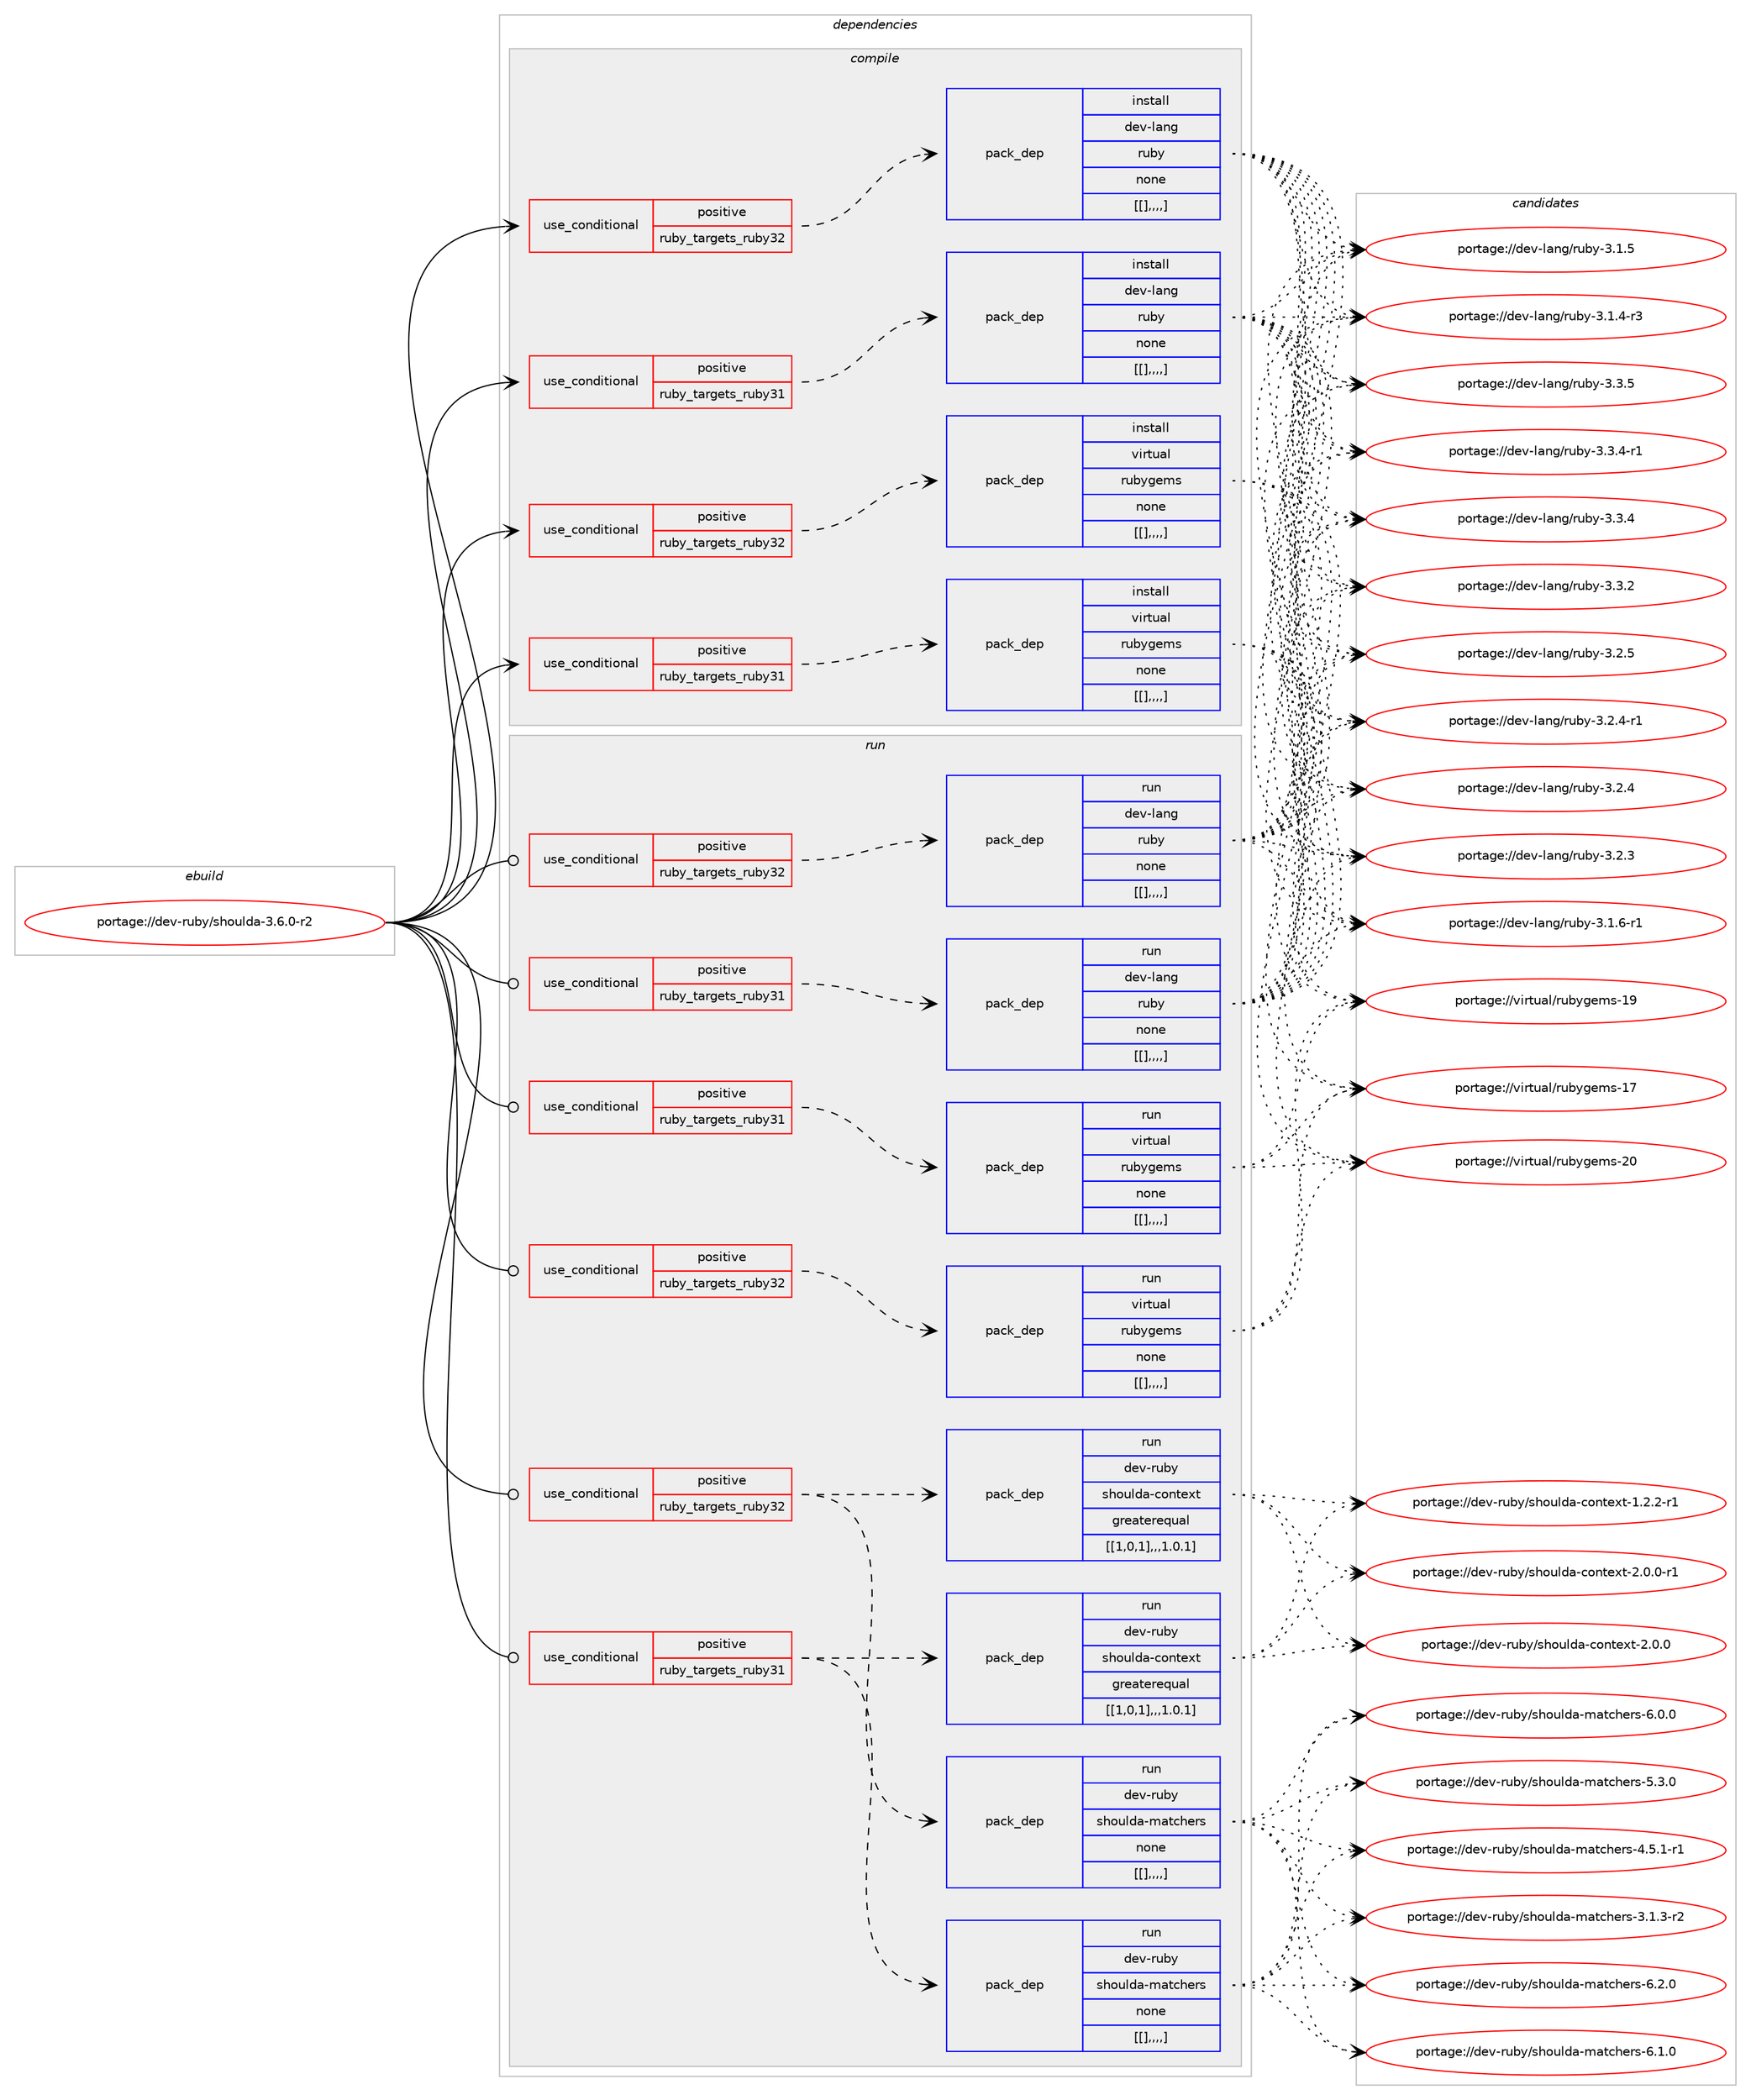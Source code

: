 digraph prolog {

# *************
# Graph options
# *************

newrank=true;
concentrate=true;
compound=true;
graph [rankdir=LR,fontname=Helvetica,fontsize=10,ranksep=1.5];#, ranksep=2.5, nodesep=0.2];
edge  [arrowhead=vee];
node  [fontname=Helvetica,fontsize=10];

# **********
# The ebuild
# **********

subgraph cluster_leftcol {
color=gray;
label=<<i>ebuild</i>>;
id [label="portage://dev-ruby/shoulda-3.6.0-r2", color=red, width=4, href="../dev-ruby/shoulda-3.6.0-r2.svg"];
}

# ****************
# The dependencies
# ****************

subgraph cluster_midcol {
color=gray;
label=<<i>dependencies</i>>;
subgraph cluster_compile {
fillcolor="#eeeeee";
style=filled;
label=<<i>compile</i>>;
subgraph cond58123 {
dependency206564 [label=<<TABLE BORDER="0" CELLBORDER="1" CELLSPACING="0" CELLPADDING="4"><TR><TD ROWSPAN="3" CELLPADDING="10">use_conditional</TD></TR><TR><TD>positive</TD></TR><TR><TD>ruby_targets_ruby31</TD></TR></TABLE>>, shape=none, color=red];
subgraph pack147061 {
dependency206565 [label=<<TABLE BORDER="0" CELLBORDER="1" CELLSPACING="0" CELLPADDING="4" WIDTH="220"><TR><TD ROWSPAN="6" CELLPADDING="30">pack_dep</TD></TR><TR><TD WIDTH="110">install</TD></TR><TR><TD>dev-lang</TD></TR><TR><TD>ruby</TD></TR><TR><TD>none</TD></TR><TR><TD>[[],,,,]</TD></TR></TABLE>>, shape=none, color=blue];
}
dependency206564:e -> dependency206565:w [weight=20,style="dashed",arrowhead="vee"];
}
id:e -> dependency206564:w [weight=20,style="solid",arrowhead="vee"];
subgraph cond58124 {
dependency206566 [label=<<TABLE BORDER="0" CELLBORDER="1" CELLSPACING="0" CELLPADDING="4"><TR><TD ROWSPAN="3" CELLPADDING="10">use_conditional</TD></TR><TR><TD>positive</TD></TR><TR><TD>ruby_targets_ruby31</TD></TR></TABLE>>, shape=none, color=red];
subgraph pack147062 {
dependency206567 [label=<<TABLE BORDER="0" CELLBORDER="1" CELLSPACING="0" CELLPADDING="4" WIDTH="220"><TR><TD ROWSPAN="6" CELLPADDING="30">pack_dep</TD></TR><TR><TD WIDTH="110">install</TD></TR><TR><TD>virtual</TD></TR><TR><TD>rubygems</TD></TR><TR><TD>none</TD></TR><TR><TD>[[],,,,]</TD></TR></TABLE>>, shape=none, color=blue];
}
dependency206566:e -> dependency206567:w [weight=20,style="dashed",arrowhead="vee"];
}
id:e -> dependency206566:w [weight=20,style="solid",arrowhead="vee"];
subgraph cond58125 {
dependency206568 [label=<<TABLE BORDER="0" CELLBORDER="1" CELLSPACING="0" CELLPADDING="4"><TR><TD ROWSPAN="3" CELLPADDING="10">use_conditional</TD></TR><TR><TD>positive</TD></TR><TR><TD>ruby_targets_ruby32</TD></TR></TABLE>>, shape=none, color=red];
subgraph pack147063 {
dependency206569 [label=<<TABLE BORDER="0" CELLBORDER="1" CELLSPACING="0" CELLPADDING="4" WIDTH="220"><TR><TD ROWSPAN="6" CELLPADDING="30">pack_dep</TD></TR><TR><TD WIDTH="110">install</TD></TR><TR><TD>dev-lang</TD></TR><TR><TD>ruby</TD></TR><TR><TD>none</TD></TR><TR><TD>[[],,,,]</TD></TR></TABLE>>, shape=none, color=blue];
}
dependency206568:e -> dependency206569:w [weight=20,style="dashed",arrowhead="vee"];
}
id:e -> dependency206568:w [weight=20,style="solid",arrowhead="vee"];
subgraph cond58126 {
dependency206570 [label=<<TABLE BORDER="0" CELLBORDER="1" CELLSPACING="0" CELLPADDING="4"><TR><TD ROWSPAN="3" CELLPADDING="10">use_conditional</TD></TR><TR><TD>positive</TD></TR><TR><TD>ruby_targets_ruby32</TD></TR></TABLE>>, shape=none, color=red];
subgraph pack147064 {
dependency206571 [label=<<TABLE BORDER="0" CELLBORDER="1" CELLSPACING="0" CELLPADDING="4" WIDTH="220"><TR><TD ROWSPAN="6" CELLPADDING="30">pack_dep</TD></TR><TR><TD WIDTH="110">install</TD></TR><TR><TD>virtual</TD></TR><TR><TD>rubygems</TD></TR><TR><TD>none</TD></TR><TR><TD>[[],,,,]</TD></TR></TABLE>>, shape=none, color=blue];
}
dependency206570:e -> dependency206571:w [weight=20,style="dashed",arrowhead="vee"];
}
id:e -> dependency206570:w [weight=20,style="solid",arrowhead="vee"];
}
subgraph cluster_compileandrun {
fillcolor="#eeeeee";
style=filled;
label=<<i>compile and run</i>>;
}
subgraph cluster_run {
fillcolor="#eeeeee";
style=filled;
label=<<i>run</i>>;
subgraph cond58127 {
dependency206572 [label=<<TABLE BORDER="0" CELLBORDER="1" CELLSPACING="0" CELLPADDING="4"><TR><TD ROWSPAN="3" CELLPADDING="10">use_conditional</TD></TR><TR><TD>positive</TD></TR><TR><TD>ruby_targets_ruby31</TD></TR></TABLE>>, shape=none, color=red];
subgraph pack147065 {
dependency206573 [label=<<TABLE BORDER="0" CELLBORDER="1" CELLSPACING="0" CELLPADDING="4" WIDTH="220"><TR><TD ROWSPAN="6" CELLPADDING="30">pack_dep</TD></TR><TR><TD WIDTH="110">run</TD></TR><TR><TD>dev-lang</TD></TR><TR><TD>ruby</TD></TR><TR><TD>none</TD></TR><TR><TD>[[],,,,]</TD></TR></TABLE>>, shape=none, color=blue];
}
dependency206572:e -> dependency206573:w [weight=20,style="dashed",arrowhead="vee"];
}
id:e -> dependency206572:w [weight=20,style="solid",arrowhead="odot"];
subgraph cond58128 {
dependency206574 [label=<<TABLE BORDER="0" CELLBORDER="1" CELLSPACING="0" CELLPADDING="4"><TR><TD ROWSPAN="3" CELLPADDING="10">use_conditional</TD></TR><TR><TD>positive</TD></TR><TR><TD>ruby_targets_ruby31</TD></TR></TABLE>>, shape=none, color=red];
subgraph pack147066 {
dependency206575 [label=<<TABLE BORDER="0" CELLBORDER="1" CELLSPACING="0" CELLPADDING="4" WIDTH="220"><TR><TD ROWSPAN="6" CELLPADDING="30">pack_dep</TD></TR><TR><TD WIDTH="110">run</TD></TR><TR><TD>dev-ruby</TD></TR><TR><TD>shoulda-context</TD></TR><TR><TD>greaterequal</TD></TR><TR><TD>[[1,0,1],,,1.0.1]</TD></TR></TABLE>>, shape=none, color=blue];
}
dependency206574:e -> dependency206575:w [weight=20,style="dashed",arrowhead="vee"];
subgraph pack147067 {
dependency206576 [label=<<TABLE BORDER="0" CELLBORDER="1" CELLSPACING="0" CELLPADDING="4" WIDTH="220"><TR><TD ROWSPAN="6" CELLPADDING="30">pack_dep</TD></TR><TR><TD WIDTH="110">run</TD></TR><TR><TD>dev-ruby</TD></TR><TR><TD>shoulda-matchers</TD></TR><TR><TD>none</TD></TR><TR><TD>[[],,,,]</TD></TR></TABLE>>, shape=none, color=blue];
}
dependency206574:e -> dependency206576:w [weight=20,style="dashed",arrowhead="vee"];
}
id:e -> dependency206574:w [weight=20,style="solid",arrowhead="odot"];
subgraph cond58129 {
dependency206577 [label=<<TABLE BORDER="0" CELLBORDER="1" CELLSPACING="0" CELLPADDING="4"><TR><TD ROWSPAN="3" CELLPADDING="10">use_conditional</TD></TR><TR><TD>positive</TD></TR><TR><TD>ruby_targets_ruby31</TD></TR></TABLE>>, shape=none, color=red];
subgraph pack147068 {
dependency206578 [label=<<TABLE BORDER="0" CELLBORDER="1" CELLSPACING="0" CELLPADDING="4" WIDTH="220"><TR><TD ROWSPAN="6" CELLPADDING="30">pack_dep</TD></TR><TR><TD WIDTH="110">run</TD></TR><TR><TD>virtual</TD></TR><TR><TD>rubygems</TD></TR><TR><TD>none</TD></TR><TR><TD>[[],,,,]</TD></TR></TABLE>>, shape=none, color=blue];
}
dependency206577:e -> dependency206578:w [weight=20,style="dashed",arrowhead="vee"];
}
id:e -> dependency206577:w [weight=20,style="solid",arrowhead="odot"];
subgraph cond58130 {
dependency206579 [label=<<TABLE BORDER="0" CELLBORDER="1" CELLSPACING="0" CELLPADDING="4"><TR><TD ROWSPAN="3" CELLPADDING="10">use_conditional</TD></TR><TR><TD>positive</TD></TR><TR><TD>ruby_targets_ruby32</TD></TR></TABLE>>, shape=none, color=red];
subgraph pack147069 {
dependency206580 [label=<<TABLE BORDER="0" CELLBORDER="1" CELLSPACING="0" CELLPADDING="4" WIDTH="220"><TR><TD ROWSPAN="6" CELLPADDING="30">pack_dep</TD></TR><TR><TD WIDTH="110">run</TD></TR><TR><TD>dev-lang</TD></TR><TR><TD>ruby</TD></TR><TR><TD>none</TD></TR><TR><TD>[[],,,,]</TD></TR></TABLE>>, shape=none, color=blue];
}
dependency206579:e -> dependency206580:w [weight=20,style="dashed",arrowhead="vee"];
}
id:e -> dependency206579:w [weight=20,style="solid",arrowhead="odot"];
subgraph cond58131 {
dependency206581 [label=<<TABLE BORDER="0" CELLBORDER="1" CELLSPACING="0" CELLPADDING="4"><TR><TD ROWSPAN="3" CELLPADDING="10">use_conditional</TD></TR><TR><TD>positive</TD></TR><TR><TD>ruby_targets_ruby32</TD></TR></TABLE>>, shape=none, color=red];
subgraph pack147070 {
dependency206582 [label=<<TABLE BORDER="0" CELLBORDER="1" CELLSPACING="0" CELLPADDING="4" WIDTH="220"><TR><TD ROWSPAN="6" CELLPADDING="30">pack_dep</TD></TR><TR><TD WIDTH="110">run</TD></TR><TR><TD>dev-ruby</TD></TR><TR><TD>shoulda-context</TD></TR><TR><TD>greaterequal</TD></TR><TR><TD>[[1,0,1],,,1.0.1]</TD></TR></TABLE>>, shape=none, color=blue];
}
dependency206581:e -> dependency206582:w [weight=20,style="dashed",arrowhead="vee"];
subgraph pack147071 {
dependency206583 [label=<<TABLE BORDER="0" CELLBORDER="1" CELLSPACING="0" CELLPADDING="4" WIDTH="220"><TR><TD ROWSPAN="6" CELLPADDING="30">pack_dep</TD></TR><TR><TD WIDTH="110">run</TD></TR><TR><TD>dev-ruby</TD></TR><TR><TD>shoulda-matchers</TD></TR><TR><TD>none</TD></TR><TR><TD>[[],,,,]</TD></TR></TABLE>>, shape=none, color=blue];
}
dependency206581:e -> dependency206583:w [weight=20,style="dashed",arrowhead="vee"];
}
id:e -> dependency206581:w [weight=20,style="solid",arrowhead="odot"];
subgraph cond58132 {
dependency206584 [label=<<TABLE BORDER="0" CELLBORDER="1" CELLSPACING="0" CELLPADDING="4"><TR><TD ROWSPAN="3" CELLPADDING="10">use_conditional</TD></TR><TR><TD>positive</TD></TR><TR><TD>ruby_targets_ruby32</TD></TR></TABLE>>, shape=none, color=red];
subgraph pack147072 {
dependency206585 [label=<<TABLE BORDER="0" CELLBORDER="1" CELLSPACING="0" CELLPADDING="4" WIDTH="220"><TR><TD ROWSPAN="6" CELLPADDING="30">pack_dep</TD></TR><TR><TD WIDTH="110">run</TD></TR><TR><TD>virtual</TD></TR><TR><TD>rubygems</TD></TR><TR><TD>none</TD></TR><TR><TD>[[],,,,]</TD></TR></TABLE>>, shape=none, color=blue];
}
dependency206584:e -> dependency206585:w [weight=20,style="dashed",arrowhead="vee"];
}
id:e -> dependency206584:w [weight=20,style="solid",arrowhead="odot"];
}
}

# **************
# The candidates
# **************

subgraph cluster_choices {
rank=same;
color=gray;
label=<<i>candidates</i>>;

subgraph choice147061 {
color=black;
nodesep=1;
choice10010111845108971101034711411798121455146514653 [label="portage://dev-lang/ruby-3.3.5", color=red, width=4,href="../dev-lang/ruby-3.3.5.svg"];
choice100101118451089711010347114117981214551465146524511449 [label="portage://dev-lang/ruby-3.3.4-r1", color=red, width=4,href="../dev-lang/ruby-3.3.4-r1.svg"];
choice10010111845108971101034711411798121455146514652 [label="portage://dev-lang/ruby-3.3.4", color=red, width=4,href="../dev-lang/ruby-3.3.4.svg"];
choice10010111845108971101034711411798121455146514650 [label="portage://dev-lang/ruby-3.3.2", color=red, width=4,href="../dev-lang/ruby-3.3.2.svg"];
choice10010111845108971101034711411798121455146504653 [label="portage://dev-lang/ruby-3.2.5", color=red, width=4,href="../dev-lang/ruby-3.2.5.svg"];
choice100101118451089711010347114117981214551465046524511449 [label="portage://dev-lang/ruby-3.2.4-r1", color=red, width=4,href="../dev-lang/ruby-3.2.4-r1.svg"];
choice10010111845108971101034711411798121455146504652 [label="portage://dev-lang/ruby-3.2.4", color=red, width=4,href="../dev-lang/ruby-3.2.4.svg"];
choice10010111845108971101034711411798121455146504651 [label="portage://dev-lang/ruby-3.2.3", color=red, width=4,href="../dev-lang/ruby-3.2.3.svg"];
choice100101118451089711010347114117981214551464946544511449 [label="portage://dev-lang/ruby-3.1.6-r1", color=red, width=4,href="../dev-lang/ruby-3.1.6-r1.svg"];
choice10010111845108971101034711411798121455146494653 [label="portage://dev-lang/ruby-3.1.5", color=red, width=4,href="../dev-lang/ruby-3.1.5.svg"];
choice100101118451089711010347114117981214551464946524511451 [label="portage://dev-lang/ruby-3.1.4-r3", color=red, width=4,href="../dev-lang/ruby-3.1.4-r3.svg"];
dependency206565:e -> choice10010111845108971101034711411798121455146514653:w [style=dotted,weight="100"];
dependency206565:e -> choice100101118451089711010347114117981214551465146524511449:w [style=dotted,weight="100"];
dependency206565:e -> choice10010111845108971101034711411798121455146514652:w [style=dotted,weight="100"];
dependency206565:e -> choice10010111845108971101034711411798121455146514650:w [style=dotted,weight="100"];
dependency206565:e -> choice10010111845108971101034711411798121455146504653:w [style=dotted,weight="100"];
dependency206565:e -> choice100101118451089711010347114117981214551465046524511449:w [style=dotted,weight="100"];
dependency206565:e -> choice10010111845108971101034711411798121455146504652:w [style=dotted,weight="100"];
dependency206565:e -> choice10010111845108971101034711411798121455146504651:w [style=dotted,weight="100"];
dependency206565:e -> choice100101118451089711010347114117981214551464946544511449:w [style=dotted,weight="100"];
dependency206565:e -> choice10010111845108971101034711411798121455146494653:w [style=dotted,weight="100"];
dependency206565:e -> choice100101118451089711010347114117981214551464946524511451:w [style=dotted,weight="100"];
}
subgraph choice147062 {
color=black;
nodesep=1;
choice118105114116117971084711411798121103101109115455048 [label="portage://virtual/rubygems-20", color=red, width=4,href="../virtual/rubygems-20.svg"];
choice118105114116117971084711411798121103101109115454957 [label="portage://virtual/rubygems-19", color=red, width=4,href="../virtual/rubygems-19.svg"];
choice118105114116117971084711411798121103101109115454955 [label="portage://virtual/rubygems-17", color=red, width=4,href="../virtual/rubygems-17.svg"];
dependency206567:e -> choice118105114116117971084711411798121103101109115455048:w [style=dotted,weight="100"];
dependency206567:e -> choice118105114116117971084711411798121103101109115454957:w [style=dotted,weight="100"];
dependency206567:e -> choice118105114116117971084711411798121103101109115454955:w [style=dotted,weight="100"];
}
subgraph choice147063 {
color=black;
nodesep=1;
choice10010111845108971101034711411798121455146514653 [label="portage://dev-lang/ruby-3.3.5", color=red, width=4,href="../dev-lang/ruby-3.3.5.svg"];
choice100101118451089711010347114117981214551465146524511449 [label="portage://dev-lang/ruby-3.3.4-r1", color=red, width=4,href="../dev-lang/ruby-3.3.4-r1.svg"];
choice10010111845108971101034711411798121455146514652 [label="portage://dev-lang/ruby-3.3.4", color=red, width=4,href="../dev-lang/ruby-3.3.4.svg"];
choice10010111845108971101034711411798121455146514650 [label="portage://dev-lang/ruby-3.3.2", color=red, width=4,href="../dev-lang/ruby-3.3.2.svg"];
choice10010111845108971101034711411798121455146504653 [label="portage://dev-lang/ruby-3.2.5", color=red, width=4,href="../dev-lang/ruby-3.2.5.svg"];
choice100101118451089711010347114117981214551465046524511449 [label="portage://dev-lang/ruby-3.2.4-r1", color=red, width=4,href="../dev-lang/ruby-3.2.4-r1.svg"];
choice10010111845108971101034711411798121455146504652 [label="portage://dev-lang/ruby-3.2.4", color=red, width=4,href="../dev-lang/ruby-3.2.4.svg"];
choice10010111845108971101034711411798121455146504651 [label="portage://dev-lang/ruby-3.2.3", color=red, width=4,href="../dev-lang/ruby-3.2.3.svg"];
choice100101118451089711010347114117981214551464946544511449 [label="portage://dev-lang/ruby-3.1.6-r1", color=red, width=4,href="../dev-lang/ruby-3.1.6-r1.svg"];
choice10010111845108971101034711411798121455146494653 [label="portage://dev-lang/ruby-3.1.5", color=red, width=4,href="../dev-lang/ruby-3.1.5.svg"];
choice100101118451089711010347114117981214551464946524511451 [label="portage://dev-lang/ruby-3.1.4-r3", color=red, width=4,href="../dev-lang/ruby-3.1.4-r3.svg"];
dependency206569:e -> choice10010111845108971101034711411798121455146514653:w [style=dotted,weight="100"];
dependency206569:e -> choice100101118451089711010347114117981214551465146524511449:w [style=dotted,weight="100"];
dependency206569:e -> choice10010111845108971101034711411798121455146514652:w [style=dotted,weight="100"];
dependency206569:e -> choice10010111845108971101034711411798121455146514650:w [style=dotted,weight="100"];
dependency206569:e -> choice10010111845108971101034711411798121455146504653:w [style=dotted,weight="100"];
dependency206569:e -> choice100101118451089711010347114117981214551465046524511449:w [style=dotted,weight="100"];
dependency206569:e -> choice10010111845108971101034711411798121455146504652:w [style=dotted,weight="100"];
dependency206569:e -> choice10010111845108971101034711411798121455146504651:w [style=dotted,weight="100"];
dependency206569:e -> choice100101118451089711010347114117981214551464946544511449:w [style=dotted,weight="100"];
dependency206569:e -> choice10010111845108971101034711411798121455146494653:w [style=dotted,weight="100"];
dependency206569:e -> choice100101118451089711010347114117981214551464946524511451:w [style=dotted,weight="100"];
}
subgraph choice147064 {
color=black;
nodesep=1;
choice118105114116117971084711411798121103101109115455048 [label="portage://virtual/rubygems-20", color=red, width=4,href="../virtual/rubygems-20.svg"];
choice118105114116117971084711411798121103101109115454957 [label="portage://virtual/rubygems-19", color=red, width=4,href="../virtual/rubygems-19.svg"];
choice118105114116117971084711411798121103101109115454955 [label="portage://virtual/rubygems-17", color=red, width=4,href="../virtual/rubygems-17.svg"];
dependency206571:e -> choice118105114116117971084711411798121103101109115455048:w [style=dotted,weight="100"];
dependency206571:e -> choice118105114116117971084711411798121103101109115454957:w [style=dotted,weight="100"];
dependency206571:e -> choice118105114116117971084711411798121103101109115454955:w [style=dotted,weight="100"];
}
subgraph choice147065 {
color=black;
nodesep=1;
choice10010111845108971101034711411798121455146514653 [label="portage://dev-lang/ruby-3.3.5", color=red, width=4,href="../dev-lang/ruby-3.3.5.svg"];
choice100101118451089711010347114117981214551465146524511449 [label="portage://dev-lang/ruby-3.3.4-r1", color=red, width=4,href="../dev-lang/ruby-3.3.4-r1.svg"];
choice10010111845108971101034711411798121455146514652 [label="portage://dev-lang/ruby-3.3.4", color=red, width=4,href="../dev-lang/ruby-3.3.4.svg"];
choice10010111845108971101034711411798121455146514650 [label="portage://dev-lang/ruby-3.3.2", color=red, width=4,href="../dev-lang/ruby-3.3.2.svg"];
choice10010111845108971101034711411798121455146504653 [label="portage://dev-lang/ruby-3.2.5", color=red, width=4,href="../dev-lang/ruby-3.2.5.svg"];
choice100101118451089711010347114117981214551465046524511449 [label="portage://dev-lang/ruby-3.2.4-r1", color=red, width=4,href="../dev-lang/ruby-3.2.4-r1.svg"];
choice10010111845108971101034711411798121455146504652 [label="portage://dev-lang/ruby-3.2.4", color=red, width=4,href="../dev-lang/ruby-3.2.4.svg"];
choice10010111845108971101034711411798121455146504651 [label="portage://dev-lang/ruby-3.2.3", color=red, width=4,href="../dev-lang/ruby-3.2.3.svg"];
choice100101118451089711010347114117981214551464946544511449 [label="portage://dev-lang/ruby-3.1.6-r1", color=red, width=4,href="../dev-lang/ruby-3.1.6-r1.svg"];
choice10010111845108971101034711411798121455146494653 [label="portage://dev-lang/ruby-3.1.5", color=red, width=4,href="../dev-lang/ruby-3.1.5.svg"];
choice100101118451089711010347114117981214551464946524511451 [label="portage://dev-lang/ruby-3.1.4-r3", color=red, width=4,href="../dev-lang/ruby-3.1.4-r3.svg"];
dependency206573:e -> choice10010111845108971101034711411798121455146514653:w [style=dotted,weight="100"];
dependency206573:e -> choice100101118451089711010347114117981214551465146524511449:w [style=dotted,weight="100"];
dependency206573:e -> choice10010111845108971101034711411798121455146514652:w [style=dotted,weight="100"];
dependency206573:e -> choice10010111845108971101034711411798121455146514650:w [style=dotted,weight="100"];
dependency206573:e -> choice10010111845108971101034711411798121455146504653:w [style=dotted,weight="100"];
dependency206573:e -> choice100101118451089711010347114117981214551465046524511449:w [style=dotted,weight="100"];
dependency206573:e -> choice10010111845108971101034711411798121455146504652:w [style=dotted,weight="100"];
dependency206573:e -> choice10010111845108971101034711411798121455146504651:w [style=dotted,weight="100"];
dependency206573:e -> choice100101118451089711010347114117981214551464946544511449:w [style=dotted,weight="100"];
dependency206573:e -> choice10010111845108971101034711411798121455146494653:w [style=dotted,weight="100"];
dependency206573:e -> choice100101118451089711010347114117981214551464946524511451:w [style=dotted,weight="100"];
}
subgraph choice147066 {
color=black;
nodesep=1;
choice1001011184511411798121471151041111171081009745991111101161011201164550464846484511449 [label="portage://dev-ruby/shoulda-context-2.0.0-r1", color=red, width=4,href="../dev-ruby/shoulda-context-2.0.0-r1.svg"];
choice100101118451141179812147115104111117108100974599111110116101120116455046484648 [label="portage://dev-ruby/shoulda-context-2.0.0", color=red, width=4,href="../dev-ruby/shoulda-context-2.0.0.svg"];
choice1001011184511411798121471151041111171081009745991111101161011201164549465046504511449 [label="portage://dev-ruby/shoulda-context-1.2.2-r1", color=red, width=4,href="../dev-ruby/shoulda-context-1.2.2-r1.svg"];
dependency206575:e -> choice1001011184511411798121471151041111171081009745991111101161011201164550464846484511449:w [style=dotted,weight="100"];
dependency206575:e -> choice100101118451141179812147115104111117108100974599111110116101120116455046484648:w [style=dotted,weight="100"];
dependency206575:e -> choice1001011184511411798121471151041111171081009745991111101161011201164549465046504511449:w [style=dotted,weight="100"];
}
subgraph choice147067 {
color=black;
nodesep=1;
choice10010111845114117981214711510411111710810097451099711699104101114115455446504648 [label="portage://dev-ruby/shoulda-matchers-6.2.0", color=red, width=4,href="../dev-ruby/shoulda-matchers-6.2.0.svg"];
choice10010111845114117981214711510411111710810097451099711699104101114115455446494648 [label="portage://dev-ruby/shoulda-matchers-6.1.0", color=red, width=4,href="../dev-ruby/shoulda-matchers-6.1.0.svg"];
choice10010111845114117981214711510411111710810097451099711699104101114115455446484648 [label="portage://dev-ruby/shoulda-matchers-6.0.0", color=red, width=4,href="../dev-ruby/shoulda-matchers-6.0.0.svg"];
choice10010111845114117981214711510411111710810097451099711699104101114115455346514648 [label="portage://dev-ruby/shoulda-matchers-5.3.0", color=red, width=4,href="../dev-ruby/shoulda-matchers-5.3.0.svg"];
choice100101118451141179812147115104111117108100974510997116991041011141154552465346494511449 [label="portage://dev-ruby/shoulda-matchers-4.5.1-r1", color=red, width=4,href="../dev-ruby/shoulda-matchers-4.5.1-r1.svg"];
choice100101118451141179812147115104111117108100974510997116991041011141154551464946514511450 [label="portage://dev-ruby/shoulda-matchers-3.1.3-r2", color=red, width=4,href="../dev-ruby/shoulda-matchers-3.1.3-r2.svg"];
dependency206576:e -> choice10010111845114117981214711510411111710810097451099711699104101114115455446504648:w [style=dotted,weight="100"];
dependency206576:e -> choice10010111845114117981214711510411111710810097451099711699104101114115455446494648:w [style=dotted,weight="100"];
dependency206576:e -> choice10010111845114117981214711510411111710810097451099711699104101114115455446484648:w [style=dotted,weight="100"];
dependency206576:e -> choice10010111845114117981214711510411111710810097451099711699104101114115455346514648:w [style=dotted,weight="100"];
dependency206576:e -> choice100101118451141179812147115104111117108100974510997116991041011141154552465346494511449:w [style=dotted,weight="100"];
dependency206576:e -> choice100101118451141179812147115104111117108100974510997116991041011141154551464946514511450:w [style=dotted,weight="100"];
}
subgraph choice147068 {
color=black;
nodesep=1;
choice118105114116117971084711411798121103101109115455048 [label="portage://virtual/rubygems-20", color=red, width=4,href="../virtual/rubygems-20.svg"];
choice118105114116117971084711411798121103101109115454957 [label="portage://virtual/rubygems-19", color=red, width=4,href="../virtual/rubygems-19.svg"];
choice118105114116117971084711411798121103101109115454955 [label="portage://virtual/rubygems-17", color=red, width=4,href="../virtual/rubygems-17.svg"];
dependency206578:e -> choice118105114116117971084711411798121103101109115455048:w [style=dotted,weight="100"];
dependency206578:e -> choice118105114116117971084711411798121103101109115454957:w [style=dotted,weight="100"];
dependency206578:e -> choice118105114116117971084711411798121103101109115454955:w [style=dotted,weight="100"];
}
subgraph choice147069 {
color=black;
nodesep=1;
choice10010111845108971101034711411798121455146514653 [label="portage://dev-lang/ruby-3.3.5", color=red, width=4,href="../dev-lang/ruby-3.3.5.svg"];
choice100101118451089711010347114117981214551465146524511449 [label="portage://dev-lang/ruby-3.3.4-r1", color=red, width=4,href="../dev-lang/ruby-3.3.4-r1.svg"];
choice10010111845108971101034711411798121455146514652 [label="portage://dev-lang/ruby-3.3.4", color=red, width=4,href="../dev-lang/ruby-3.3.4.svg"];
choice10010111845108971101034711411798121455146514650 [label="portage://dev-lang/ruby-3.3.2", color=red, width=4,href="../dev-lang/ruby-3.3.2.svg"];
choice10010111845108971101034711411798121455146504653 [label="portage://dev-lang/ruby-3.2.5", color=red, width=4,href="../dev-lang/ruby-3.2.5.svg"];
choice100101118451089711010347114117981214551465046524511449 [label="portage://dev-lang/ruby-3.2.4-r1", color=red, width=4,href="../dev-lang/ruby-3.2.4-r1.svg"];
choice10010111845108971101034711411798121455146504652 [label="portage://dev-lang/ruby-3.2.4", color=red, width=4,href="../dev-lang/ruby-3.2.4.svg"];
choice10010111845108971101034711411798121455146504651 [label="portage://dev-lang/ruby-3.2.3", color=red, width=4,href="../dev-lang/ruby-3.2.3.svg"];
choice100101118451089711010347114117981214551464946544511449 [label="portage://dev-lang/ruby-3.1.6-r1", color=red, width=4,href="../dev-lang/ruby-3.1.6-r1.svg"];
choice10010111845108971101034711411798121455146494653 [label="portage://dev-lang/ruby-3.1.5", color=red, width=4,href="../dev-lang/ruby-3.1.5.svg"];
choice100101118451089711010347114117981214551464946524511451 [label="portage://dev-lang/ruby-3.1.4-r3", color=red, width=4,href="../dev-lang/ruby-3.1.4-r3.svg"];
dependency206580:e -> choice10010111845108971101034711411798121455146514653:w [style=dotted,weight="100"];
dependency206580:e -> choice100101118451089711010347114117981214551465146524511449:w [style=dotted,weight="100"];
dependency206580:e -> choice10010111845108971101034711411798121455146514652:w [style=dotted,weight="100"];
dependency206580:e -> choice10010111845108971101034711411798121455146514650:w [style=dotted,weight="100"];
dependency206580:e -> choice10010111845108971101034711411798121455146504653:w [style=dotted,weight="100"];
dependency206580:e -> choice100101118451089711010347114117981214551465046524511449:w [style=dotted,weight="100"];
dependency206580:e -> choice10010111845108971101034711411798121455146504652:w [style=dotted,weight="100"];
dependency206580:e -> choice10010111845108971101034711411798121455146504651:w [style=dotted,weight="100"];
dependency206580:e -> choice100101118451089711010347114117981214551464946544511449:w [style=dotted,weight="100"];
dependency206580:e -> choice10010111845108971101034711411798121455146494653:w [style=dotted,weight="100"];
dependency206580:e -> choice100101118451089711010347114117981214551464946524511451:w [style=dotted,weight="100"];
}
subgraph choice147070 {
color=black;
nodesep=1;
choice1001011184511411798121471151041111171081009745991111101161011201164550464846484511449 [label="portage://dev-ruby/shoulda-context-2.0.0-r1", color=red, width=4,href="../dev-ruby/shoulda-context-2.0.0-r1.svg"];
choice100101118451141179812147115104111117108100974599111110116101120116455046484648 [label="portage://dev-ruby/shoulda-context-2.0.0", color=red, width=4,href="../dev-ruby/shoulda-context-2.0.0.svg"];
choice1001011184511411798121471151041111171081009745991111101161011201164549465046504511449 [label="portage://dev-ruby/shoulda-context-1.2.2-r1", color=red, width=4,href="../dev-ruby/shoulda-context-1.2.2-r1.svg"];
dependency206582:e -> choice1001011184511411798121471151041111171081009745991111101161011201164550464846484511449:w [style=dotted,weight="100"];
dependency206582:e -> choice100101118451141179812147115104111117108100974599111110116101120116455046484648:w [style=dotted,weight="100"];
dependency206582:e -> choice1001011184511411798121471151041111171081009745991111101161011201164549465046504511449:w [style=dotted,weight="100"];
}
subgraph choice147071 {
color=black;
nodesep=1;
choice10010111845114117981214711510411111710810097451099711699104101114115455446504648 [label="portage://dev-ruby/shoulda-matchers-6.2.0", color=red, width=4,href="../dev-ruby/shoulda-matchers-6.2.0.svg"];
choice10010111845114117981214711510411111710810097451099711699104101114115455446494648 [label="portage://dev-ruby/shoulda-matchers-6.1.0", color=red, width=4,href="../dev-ruby/shoulda-matchers-6.1.0.svg"];
choice10010111845114117981214711510411111710810097451099711699104101114115455446484648 [label="portage://dev-ruby/shoulda-matchers-6.0.0", color=red, width=4,href="../dev-ruby/shoulda-matchers-6.0.0.svg"];
choice10010111845114117981214711510411111710810097451099711699104101114115455346514648 [label="portage://dev-ruby/shoulda-matchers-5.3.0", color=red, width=4,href="../dev-ruby/shoulda-matchers-5.3.0.svg"];
choice100101118451141179812147115104111117108100974510997116991041011141154552465346494511449 [label="portage://dev-ruby/shoulda-matchers-4.5.1-r1", color=red, width=4,href="../dev-ruby/shoulda-matchers-4.5.1-r1.svg"];
choice100101118451141179812147115104111117108100974510997116991041011141154551464946514511450 [label="portage://dev-ruby/shoulda-matchers-3.1.3-r2", color=red, width=4,href="../dev-ruby/shoulda-matchers-3.1.3-r2.svg"];
dependency206583:e -> choice10010111845114117981214711510411111710810097451099711699104101114115455446504648:w [style=dotted,weight="100"];
dependency206583:e -> choice10010111845114117981214711510411111710810097451099711699104101114115455446494648:w [style=dotted,weight="100"];
dependency206583:e -> choice10010111845114117981214711510411111710810097451099711699104101114115455446484648:w [style=dotted,weight="100"];
dependency206583:e -> choice10010111845114117981214711510411111710810097451099711699104101114115455346514648:w [style=dotted,weight="100"];
dependency206583:e -> choice100101118451141179812147115104111117108100974510997116991041011141154552465346494511449:w [style=dotted,weight="100"];
dependency206583:e -> choice100101118451141179812147115104111117108100974510997116991041011141154551464946514511450:w [style=dotted,weight="100"];
}
subgraph choice147072 {
color=black;
nodesep=1;
choice118105114116117971084711411798121103101109115455048 [label="portage://virtual/rubygems-20", color=red, width=4,href="../virtual/rubygems-20.svg"];
choice118105114116117971084711411798121103101109115454957 [label="portage://virtual/rubygems-19", color=red, width=4,href="../virtual/rubygems-19.svg"];
choice118105114116117971084711411798121103101109115454955 [label="portage://virtual/rubygems-17", color=red, width=4,href="../virtual/rubygems-17.svg"];
dependency206585:e -> choice118105114116117971084711411798121103101109115455048:w [style=dotted,weight="100"];
dependency206585:e -> choice118105114116117971084711411798121103101109115454957:w [style=dotted,weight="100"];
dependency206585:e -> choice118105114116117971084711411798121103101109115454955:w [style=dotted,weight="100"];
}
}

}
